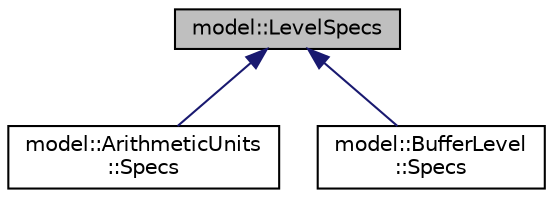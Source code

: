 digraph "model::LevelSpecs"
{
 // LATEX_PDF_SIZE
  edge [fontname="Helvetica",fontsize="10",labelfontname="Helvetica",labelfontsize="10"];
  node [fontname="Helvetica",fontsize="10",shape=record];
  Node1 [label="model::LevelSpecs",height=0.2,width=0.4,color="black", fillcolor="grey75", style="filled", fontcolor="black",tooltip=" "];
  Node1 -> Node2 [dir="back",color="midnightblue",fontsize="10",style="solid",fontname="Helvetica"];
  Node2 [label="model::ArithmeticUnits\l::Specs",height=0.2,width=0.4,color="black", fillcolor="white", style="filled",URL="$structmodel_1_1ArithmeticUnits_1_1Specs.html",tooltip=" "];
  Node1 -> Node3 [dir="back",color="midnightblue",fontsize="10",style="solid",fontname="Helvetica"];
  Node3 [label="model::BufferLevel\l::Specs",height=0.2,width=0.4,color="black", fillcolor="white", style="filled",URL="$structmodel_1_1BufferLevel_1_1Specs.html",tooltip=" "];
}
